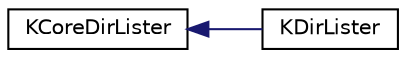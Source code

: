 digraph "Graphical Class Hierarchy"
{
  edge [fontname="Helvetica",fontsize="10",labelfontname="Helvetica",labelfontsize="10"];
  node [fontname="Helvetica",fontsize="10",shape=record];
  rankdir="LR";
  Node0 [label="KCoreDirLister",height=0.2,width=0.4,color="black", fillcolor="white", style="filled",URL="$classKCoreDirLister.html",tooltip="Helper class for the kiojob used to list and update a directory. "];
  Node0 -> Node1 [dir="back",color="midnightblue",fontsize="10",style="solid",fontname="Helvetica"];
  Node1 [label="KDirLister",height=0.2,width=0.4,color="black", fillcolor="white", style="filled",URL="$classKDirLister.html",tooltip="Subclass of KCoreDirLister which uses QWidgets to show error messages and to associate jobs with wind..."];
}
